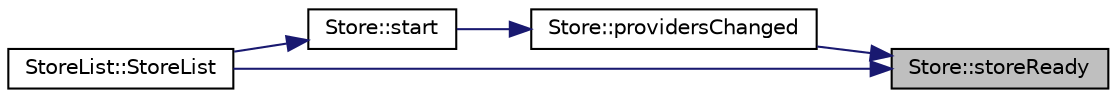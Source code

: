 digraph "Store::storeReady"
{
 // INTERACTIVE_SVG=YES
 // LATEX_PDF_SIZE
  edge [fontname="Helvetica",fontsize="10",labelfontname="Helvetica",labelfontsize="10"];
  node [fontname="Helvetica",fontsize="10",shape=record];
  rankdir="RL";
  Node185 [label="Store::storeReady",height=0.2,width=0.4,color="black", fillcolor="grey75", style="filled", fontcolor="black",tooltip=" "];
  Node185 -> Node186 [dir="back",color="midnightblue",fontsize="10",style="solid",fontname="Helvetica"];
  Node186 [label="Store::providersChanged",height=0.2,width=0.4,color="black", fillcolor="white", style="filled",URL="$class_store.html#ae8f9a228a54db71b2421c3b04fe00161",tooltip=" "];
  Node186 -> Node187 [dir="back",color="midnightblue",fontsize="10",style="solid",fontname="Helvetica"];
  Node187 [label="Store::start",height=0.2,width=0.4,color="black", fillcolor="white", style="filled",URL="$class_store.html#a299a3f281e78fdf39e232f0159ce0457",tooltip=" "];
  Node187 -> Node188 [dir="back",color="midnightblue",fontsize="10",style="solid",fontname="Helvetica"];
  Node188 [label="StoreList::StoreList",height=0.2,width=0.4,color="black", fillcolor="white", style="filled",URL="$class_store_list.html#abf232e0d23409361dc2e1fb4c69c074d",tooltip=" "];
  Node185 -> Node188 [dir="back",color="midnightblue",fontsize="10",style="solid",fontname="Helvetica"];
}
